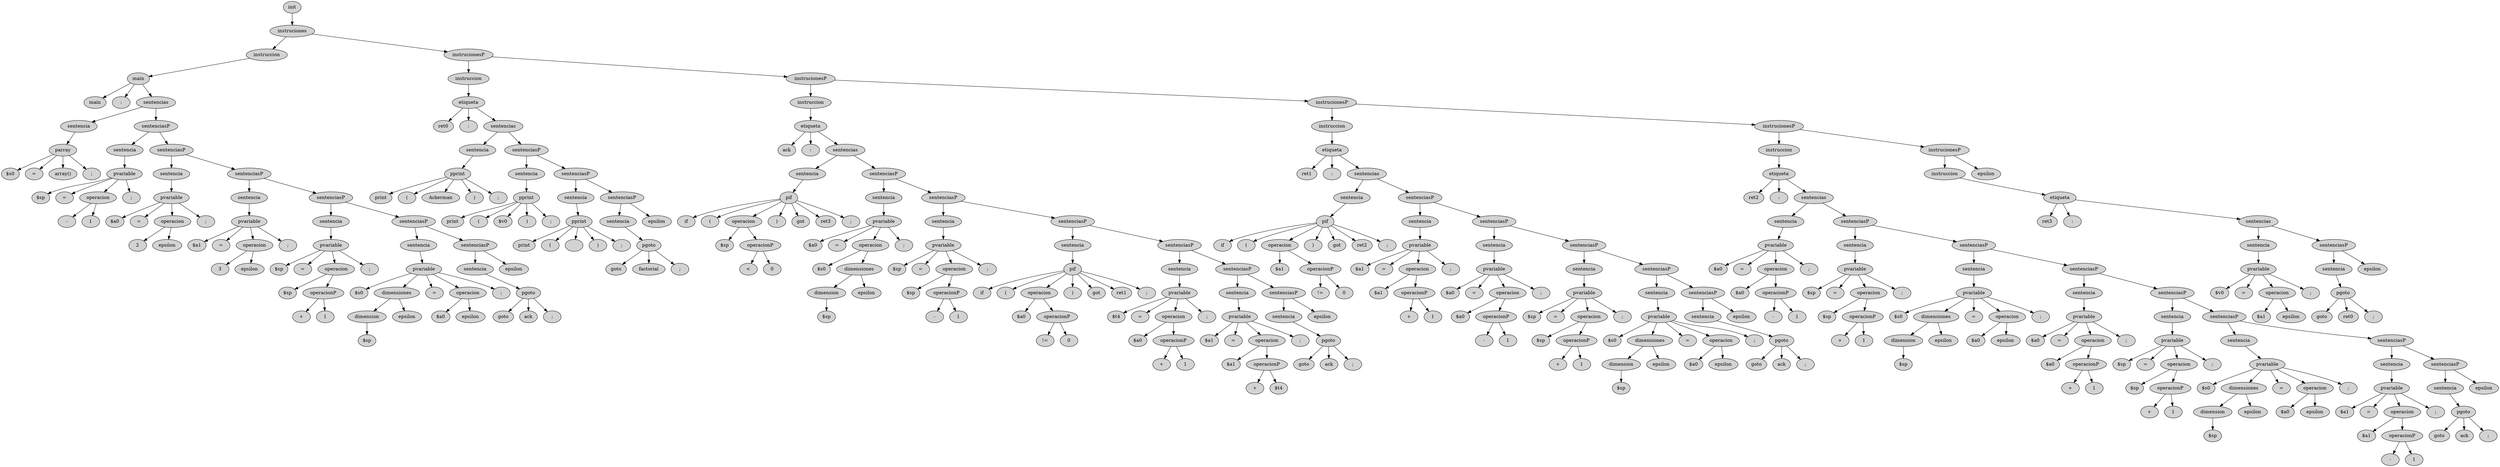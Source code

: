 digraph{ 
379[style = "filled" ; label = "init"] 
377[style = "filled" ; label = "instruciones"] 
378[style = "filled" ; label = "instruccion"] 
66[style = "filled" ; label = "main"] 
67[style = "filled" ; label = "main"] 
68[style = "filled" ; label = ":"] 
64[style = "filled" ; label = "sentencias"] 
65[style = "filled" ; label = "sentencia"] 
1[style = "filled" ; label = "parray"] 
2[style = "filled" ; label = "$s0"] 
3[style = "filled" ; label = "="] 
4[style = "filled" ; label = "array()"] 
5[style = "filled" ; label = ";"] 
62[style = "filled" ; label = "sentenciasP"] 
63[style = "filled" ; label = "sentencia"] 
9[style = "filled" ; label = "pvariable"] 
10[style = "filled" ; label = "$sp"] 
11[style = "filled" ; label = "="] 
7[style = "filled" ; label = "operacion"] 
8[style = "filled" ; label = "-"] 
6[style = "filled" ; label = "1"] 
12[style = "filled" ; label = ";"] 
60[style = "filled" ; label = "sentenciasP"] 
61[style = "filled" ; label = "sentencia"] 
16[style = "filled" ; label = "pvariable"] 
17[style = "filled" ; label = "$a0"] 
18[style = "filled" ; label = "="] 
15[style = "filled" ; label = "operacion"] 
13[style = "filled" ; label = "2"] 
14[style = "filled" ; label = "epsilon"] 
19[style = "filled" ; label = ";"] 
58[style = "filled" ; label = "sentenciasP"] 
59[style = "filled" ; label = "sentencia"] 
23[style = "filled" ; label = "pvariable"] 
24[style = "filled" ; label = "$a1"] 
25[style = "filled" ; label = "="] 
22[style = "filled" ; label = "operacion"] 
20[style = "filled" ; label = "3"] 
21[style = "filled" ; label = "epsilon"] 
26[style = "filled" ; label = ";"] 
56[style = "filled" ; label = "sentenciasP"] 
57[style = "filled" ; label = "sentencia"] 
32[style = "filled" ; label = "pvariable"] 
33[style = "filled" ; label = "$sp"] 
34[style = "filled" ; label = "="] 
31[style = "filled" ; label = "operacion"] 
27[style = "filled" ; label = "$sp"] 
29[style = "filled" ; label = "operacionP"] 
30[style = "filled" ; label = "+"] 
28[style = "filled" ; label = "1"] 
35[style = "filled" ; label = ";"] 
54[style = "filled" ; label = "sentenciasP"] 
55[style = "filled" ; label = "sentencia"] 
43[style = "filled" ; label = "pvariable"] 
44[style = "filled" ; label = "$s0"] 
38[style = "filled" ; label = "dimensiones"] 
39[style = "filled" ; label = "dimension"] 
36[style = "filled" ; label = "$sp"] 
37[style = "filled" ; label = "epsilon"] 
45[style = "filled" ; label = "="] 
42[style = "filled" ; label = "operacion"] 
40[style = "filled" ; label = "$a0"] 
41[style = "filled" ; label = "epsilon"] 
46[style = "filled" ; label = ";"] 
52[style = "filled" ; label = "sentenciasP"] 
53[style = "filled" ; label = "sentencia"] 
47[style = "filled" ; label = "pgoto"] 
48[style = "filled" ; label = "goto"] 
49[style = "filled" ; label = "ack"] 
50[style = "filled" ; label = ";"] 
51[style = "filled" ; label = "epsilon"] 
375[style = "filled" ; label = "instrucionesP"] 
376[style = "filled" ; label = "instruccion"] 
100[style = "filled" ; label = "etiqueta"] 
101[style = "filled" ; label = "ret0"] 
102[style = "filled" ; label = ":"] 
98[style = "filled" ; label = "sentencias"] 
99[style = "filled" ; label = "sentencia"] 
70[style = "filled" ; label = "pprint"] 
71[style = "filled" ; label = "print"] 
72[style = "filled" ; label = "("] 
69[style = "filled" ; label = "Ackerman\n"] 
73[style = "filled" ; label = ")"] 
74[style = "filled" ; label = ";"] 
96[style = "filled" ; label = "sentenciasP"] 
97[style = "filled" ; label = "sentencia"] 
76[style = "filled" ; label = "pprint"] 
77[style = "filled" ; label = "print"] 
78[style = "filled" ; label = "("] 
75[style = "filled" ; label = "$v0"] 
79[style = "filled" ; label = ")"] 
80[style = "filled" ; label = ";"] 
94[style = "filled" ; label = "sentenciasP"] 
95[style = "filled" ; label = "sentencia"] 
82[style = "filled" ; label = "pprint"] 
83[style = "filled" ; label = "print"] 
84[style = "filled" ; label = "("] 
81[style = "filled" ; label = "\n"] 
85[style = "filled" ; label = ")"] 
86[style = "filled" ; label = ";"] 
92[style = "filled" ; label = "sentenciasP"] 
93[style = "filled" ; label = "sentencia"] 
87[style = "filled" ; label = "pgoto"] 
88[style = "filled" ; label = "goto"] 
89[style = "filled" ; label = "factorial"] 
90[style = "filled" ; label = ";"] 
91[style = "filled" ; label = "epsilon"] 
373[style = "filled" ; label = "instrucionesP"] 
374[style = "filled" ; label = "instruccion"] 
183[style = "filled" ; label = "etiqueta"] 
184[style = "filled" ; label = "ack"] 
185[style = "filled" ; label = ":"] 
181[style = "filled" ; label = "sentencias"] 
182[style = "filled" ; label = "sentencia"] 
108[style = "filled" ; label = "pif"] 
109[style = "filled" ; label = "if"] 
110[style = "filled" ; label = "("] 
107[style = "filled" ; label = "operacion"] 
103[style = "filled" ; label = "$sp"] 
105[style = "filled" ; label = "operacionP"] 
106[style = "filled" ; label = "<"] 
104[style = "filled" ; label = "0"] 
111[style = "filled" ; label = ")"] 
112[style = "filled" ; label = "got"] 
113[style = "filled" ; label = "ret3"] 
114[style = "filled" ; label = ";"] 
179[style = "filled" ; label = "sentenciasP"] 
180[style = "filled" ; label = "sentencia"] 
121[style = "filled" ; label = "pvariable"] 
122[style = "filled" ; label = "$a0"] 
123[style = "filled" ; label = "="] 
119[style = "filled" ; label = "operacion"] 
120[style = "filled" ; label = "$s0"] 
117[style = "filled" ; label = "dimensiones"] 
118[style = "filled" ; label = "dimension"] 
115[style = "filled" ; label = "$sp"] 
116[style = "filled" ; label = "epsilon"] 
124[style = "filled" ; label = ";"] 
177[style = "filled" ; label = "sentenciasP"] 
178[style = "filled" ; label = "sentencia"] 
130[style = "filled" ; label = "pvariable"] 
131[style = "filled" ; label = "$sp"] 
132[style = "filled" ; label = "="] 
129[style = "filled" ; label = "operacion"] 
125[style = "filled" ; label = "$sp"] 
127[style = "filled" ; label = "operacionP"] 
128[style = "filled" ; label = "-"] 
126[style = "filled" ; label = "1"] 
133[style = "filled" ; label = ";"] 
175[style = "filled" ; label = "sentenciasP"] 
176[style = "filled" ; label = "sentencia"] 
139[style = "filled" ; label = "pif"] 
140[style = "filled" ; label = "if"] 
141[style = "filled" ; label = "("] 
138[style = "filled" ; label = "operacion"] 
134[style = "filled" ; label = "$a0"] 
136[style = "filled" ; label = "operacionP"] 
137[style = "filled" ; label = "!="] 
135[style = "filled" ; label = "0"] 
142[style = "filled" ; label = ")"] 
143[style = "filled" ; label = "got"] 
144[style = "filled" ; label = "ret1"] 
145[style = "filled" ; label = ";"] 
173[style = "filled" ; label = "sentenciasP"] 
174[style = "filled" ; label = "sentencia"] 
151[style = "filled" ; label = "pvariable"] 
152[style = "filled" ; label = "$t4"] 
153[style = "filled" ; label = "="] 
150[style = "filled" ; label = "operacion"] 
146[style = "filled" ; label = "$a0"] 
148[style = "filled" ; label = "operacionP"] 
149[style = "filled" ; label = "+"] 
147[style = "filled" ; label = "1"] 
154[style = "filled" ; label = ";"] 
171[style = "filled" ; label = "sentenciasP"] 
172[style = "filled" ; label = "sentencia"] 
160[style = "filled" ; label = "pvariable"] 
161[style = "filled" ; label = "$a1"] 
162[style = "filled" ; label = "="] 
159[style = "filled" ; label = "operacion"] 
155[style = "filled" ; label = "$a1"] 
157[style = "filled" ; label = "operacionP"] 
158[style = "filled" ; label = "+"] 
156[style = "filled" ; label = "$t4"] 
163[style = "filled" ; label = ";"] 
169[style = "filled" ; label = "sentenciasP"] 
170[style = "filled" ; label = "sentencia"] 
164[style = "filled" ; label = "pgoto"] 
165[style = "filled" ; label = "goto"] 
166[style = "filled" ; label = "ack"] 
167[style = "filled" ; label = ";"] 
168[style = "filled" ; label = "epsilon"] 
371[style = "filled" ; label = "instrucionesP"] 
372[style = "filled" ; label = "instruccion"] 
253[style = "filled" ; label = "etiqueta"] 
254[style = "filled" ; label = "ret1"] 
255[style = "filled" ; label = ":"] 
251[style = "filled" ; label = "sentencias"] 
252[style = "filled" ; label = "sentencia"] 
191[style = "filled" ; label = "pif"] 
192[style = "filled" ; label = "if"] 
193[style = "filled" ; label = "("] 
190[style = "filled" ; label = "operacion"] 
186[style = "filled" ; label = "$a1"] 
188[style = "filled" ; label = "operacionP"] 
189[style = "filled" ; label = "!="] 
187[style = "filled" ; label = "0"] 
194[style = "filled" ; label = ")"] 
195[style = "filled" ; label = "got"] 
196[style = "filled" ; label = "ret2"] 
197[style = "filled" ; label = ";"] 
249[style = "filled" ; label = "sentenciasP"] 
250[style = "filled" ; label = "sentencia"] 
203[style = "filled" ; label = "pvariable"] 
204[style = "filled" ; label = "$a1"] 
205[style = "filled" ; label = "="] 
202[style = "filled" ; label = "operacion"] 
198[style = "filled" ; label = "$a1"] 
200[style = "filled" ; label = "operacionP"] 
201[style = "filled" ; label = "+"] 
199[style = "filled" ; label = "1"] 
206[style = "filled" ; label = ";"] 
247[style = "filled" ; label = "sentenciasP"] 
248[style = "filled" ; label = "sentencia"] 
212[style = "filled" ; label = "pvariable"] 
213[style = "filled" ; label = "$a0"] 
214[style = "filled" ; label = "="] 
211[style = "filled" ; label = "operacion"] 
207[style = "filled" ; label = "$a0"] 
209[style = "filled" ; label = "operacionP"] 
210[style = "filled" ; label = "-"] 
208[style = "filled" ; label = "1"] 
215[style = "filled" ; label = ";"] 
245[style = "filled" ; label = "sentenciasP"] 
246[style = "filled" ; label = "sentencia"] 
221[style = "filled" ; label = "pvariable"] 
222[style = "filled" ; label = "$sp"] 
223[style = "filled" ; label = "="] 
220[style = "filled" ; label = "operacion"] 
216[style = "filled" ; label = "$sp"] 
218[style = "filled" ; label = "operacionP"] 
219[style = "filled" ; label = "+"] 
217[style = "filled" ; label = "1"] 
224[style = "filled" ; label = ";"] 
243[style = "filled" ; label = "sentenciasP"] 
244[style = "filled" ; label = "sentencia"] 
232[style = "filled" ; label = "pvariable"] 
233[style = "filled" ; label = "$s0"] 
227[style = "filled" ; label = "dimensiones"] 
228[style = "filled" ; label = "dimension"] 
225[style = "filled" ; label = "$sp"] 
226[style = "filled" ; label = "epsilon"] 
234[style = "filled" ; label = "="] 
231[style = "filled" ; label = "operacion"] 
229[style = "filled" ; label = "$a0"] 
230[style = "filled" ; label = "epsilon"] 
235[style = "filled" ; label = ";"] 
241[style = "filled" ; label = "sentenciasP"] 
242[style = "filled" ; label = "sentencia"] 
236[style = "filled" ; label = "pgoto"] 
237[style = "filled" ; label = "goto"] 
238[style = "filled" ; label = "ack"] 
239[style = "filled" ; label = ";"] 
240[style = "filled" ; label = "epsilon"] 
369[style = "filled" ; label = "instrucionesP"] 
370[style = "filled" ; label = "instruccion"] 
344[style = "filled" ; label = "etiqueta"] 
345[style = "filled" ; label = "ret2"] 
346[style = "filled" ; label = ":"] 
342[style = "filled" ; label = "sentencias"] 
343[style = "filled" ; label = "sentencia"] 
261[style = "filled" ; label = "pvariable"] 
262[style = "filled" ; label = "$a0"] 
263[style = "filled" ; label = "="] 
260[style = "filled" ; label = "operacion"] 
256[style = "filled" ; label = "$a0"] 
258[style = "filled" ; label = "operacionP"] 
259[style = "filled" ; label = "-"] 
257[style = "filled" ; label = "1"] 
264[style = "filled" ; label = ";"] 
340[style = "filled" ; label = "sentenciasP"] 
341[style = "filled" ; label = "sentencia"] 
270[style = "filled" ; label = "pvariable"] 
271[style = "filled" ; label = "$sp"] 
272[style = "filled" ; label = "="] 
269[style = "filled" ; label = "operacion"] 
265[style = "filled" ; label = "$sp"] 
267[style = "filled" ; label = "operacionP"] 
268[style = "filled" ; label = "+"] 
266[style = "filled" ; label = "1"] 
273[style = "filled" ; label = ";"] 
338[style = "filled" ; label = "sentenciasP"] 
339[style = "filled" ; label = "sentencia"] 
281[style = "filled" ; label = "pvariable"] 
282[style = "filled" ; label = "$s0"] 
276[style = "filled" ; label = "dimensiones"] 
277[style = "filled" ; label = "dimension"] 
274[style = "filled" ; label = "$sp"] 
275[style = "filled" ; label = "epsilon"] 
283[style = "filled" ; label = "="] 
280[style = "filled" ; label = "operacion"] 
278[style = "filled" ; label = "$a0"] 
279[style = "filled" ; label = "epsilon"] 
284[style = "filled" ; label = ";"] 
336[style = "filled" ; label = "sentenciasP"] 
337[style = "filled" ; label = "sentencia"] 
290[style = "filled" ; label = "pvariable"] 
291[style = "filled" ; label = "$a0"] 
292[style = "filled" ; label = "="] 
289[style = "filled" ; label = "operacion"] 
285[style = "filled" ; label = "$a0"] 
287[style = "filled" ; label = "operacionP"] 
288[style = "filled" ; label = "+"] 
286[style = "filled" ; label = "1"] 
293[style = "filled" ; label = ";"] 
334[style = "filled" ; label = "sentenciasP"] 
335[style = "filled" ; label = "sentencia"] 
299[style = "filled" ; label = "pvariable"] 
300[style = "filled" ; label = "$sp"] 
301[style = "filled" ; label = "="] 
298[style = "filled" ; label = "operacion"] 
294[style = "filled" ; label = "$sp"] 
296[style = "filled" ; label = "operacionP"] 
297[style = "filled" ; label = "+"] 
295[style = "filled" ; label = "1"] 
302[style = "filled" ; label = ";"] 
332[style = "filled" ; label = "sentenciasP"] 
333[style = "filled" ; label = "sentencia"] 
310[style = "filled" ; label = "pvariable"] 
311[style = "filled" ; label = "$s0"] 
305[style = "filled" ; label = "dimensiones"] 
306[style = "filled" ; label = "dimension"] 
303[style = "filled" ; label = "$sp"] 
304[style = "filled" ; label = "epsilon"] 
312[style = "filled" ; label = "="] 
309[style = "filled" ; label = "operacion"] 
307[style = "filled" ; label = "$a0"] 
308[style = "filled" ; label = "epsilon"] 
313[style = "filled" ; label = ";"] 
330[style = "filled" ; label = "sentenciasP"] 
331[style = "filled" ; label = "sentencia"] 
319[style = "filled" ; label = "pvariable"] 
320[style = "filled" ; label = "$a1"] 
321[style = "filled" ; label = "="] 
318[style = "filled" ; label = "operacion"] 
314[style = "filled" ; label = "$a1"] 
316[style = "filled" ; label = "operacionP"] 
317[style = "filled" ; label = "-"] 
315[style = "filled" ; label = "1"] 
322[style = "filled" ; label = ";"] 
328[style = "filled" ; label = "sentenciasP"] 
329[style = "filled" ; label = "sentencia"] 
323[style = "filled" ; label = "pgoto"] 
324[style = "filled" ; label = "goto"] 
325[style = "filled" ; label = "ack"] 
326[style = "filled" ; label = ";"] 
327[style = "filled" ; label = "epsilon"] 
367[style = "filled" ; label = "instrucionesP"] 
368[style = "filled" ; label = "instruccion"] 
363[style = "filled" ; label = "etiqueta"] 
364[style = "filled" ; label = "ret3"] 
365[style = "filled" ; label = ":"] 
361[style = "filled" ; label = "sentencias"] 
362[style = "filled" ; label = "sentencia"] 
350[style = "filled" ; label = "pvariable"] 
351[style = "filled" ; label = "$v0"] 
352[style = "filled" ; label = "="] 
349[style = "filled" ; label = "operacion"] 
347[style = "filled" ; label = "$a1"] 
348[style = "filled" ; label = "epsilon"] 
353[style = "filled" ; label = ";"] 
359[style = "filled" ; label = "sentenciasP"] 
360[style = "filled" ; label = "sentencia"] 
354[style = "filled" ; label = "pgoto"] 
355[style = "filled" ; label = "goto"] 
356[style = "filled" ; label = "ret0"] 
357[style = "filled" ; label = ";"] 
358[style = "filled" ; label = "epsilon"] 
366[style = "filled" ; label = "epsilon"] 
379->377;
377->378;
378->66;
66->67;
66->68;
66->64;
64->65;
65->1;
1->2;
1->3;
1->4;
1->5;
64->62;
62->63;
63->9;
9->10;
9->11;
9->7;
7->8;
7->6;
9->12;
62->60;
60->61;
61->16;
16->17;
16->18;
16->15;
15->13;
15->14;
16->19;
60->58;
58->59;
59->23;
23->24;
23->25;
23->22;
22->20;
22->21;
23->26;
58->56;
56->57;
57->32;
32->33;
32->34;
32->31;
31->27;
31->29;
29->30;
29->28;
32->35;
56->54;
54->55;
55->43;
43->44;
43->38;
38->39;
39->36;
38->37;
43->45;
43->42;
42->40;
42->41;
43->46;
54->52;
52->53;
53->47;
47->48;
47->49;
47->50;
52->51;
377->375;
375->376;
376->100;
100->101;
100->102;
100->98;
98->99;
99->70;
70->71;
70->72;
70->69;
70->73;
70->74;
98->96;
96->97;
97->76;
76->77;
76->78;
76->75;
76->79;
76->80;
96->94;
94->95;
95->82;
82->83;
82->84;
82->81;
82->85;
82->86;
94->92;
92->93;
93->87;
87->88;
87->89;
87->90;
92->91;
375->373;
373->374;
374->183;
183->184;
183->185;
183->181;
181->182;
182->108;
108->109;
108->110;
108->107;
107->103;
107->105;
105->106;
105->104;
108->111;
108->112;
108->113;
108->114;
181->179;
179->180;
180->121;
121->122;
121->123;
121->119;
119->120;
119->117;
117->118;
118->115;
117->116;
121->124;
179->177;
177->178;
178->130;
130->131;
130->132;
130->129;
129->125;
129->127;
127->128;
127->126;
130->133;
177->175;
175->176;
176->139;
139->140;
139->141;
139->138;
138->134;
138->136;
136->137;
136->135;
139->142;
139->143;
139->144;
139->145;
175->173;
173->174;
174->151;
151->152;
151->153;
151->150;
150->146;
150->148;
148->149;
148->147;
151->154;
173->171;
171->172;
172->160;
160->161;
160->162;
160->159;
159->155;
159->157;
157->158;
157->156;
160->163;
171->169;
169->170;
170->164;
164->165;
164->166;
164->167;
169->168;
373->371;
371->372;
372->253;
253->254;
253->255;
253->251;
251->252;
252->191;
191->192;
191->193;
191->190;
190->186;
190->188;
188->189;
188->187;
191->194;
191->195;
191->196;
191->197;
251->249;
249->250;
250->203;
203->204;
203->205;
203->202;
202->198;
202->200;
200->201;
200->199;
203->206;
249->247;
247->248;
248->212;
212->213;
212->214;
212->211;
211->207;
211->209;
209->210;
209->208;
212->215;
247->245;
245->246;
246->221;
221->222;
221->223;
221->220;
220->216;
220->218;
218->219;
218->217;
221->224;
245->243;
243->244;
244->232;
232->233;
232->227;
227->228;
228->225;
227->226;
232->234;
232->231;
231->229;
231->230;
232->235;
243->241;
241->242;
242->236;
236->237;
236->238;
236->239;
241->240;
371->369;
369->370;
370->344;
344->345;
344->346;
344->342;
342->343;
343->261;
261->262;
261->263;
261->260;
260->256;
260->258;
258->259;
258->257;
261->264;
342->340;
340->341;
341->270;
270->271;
270->272;
270->269;
269->265;
269->267;
267->268;
267->266;
270->273;
340->338;
338->339;
339->281;
281->282;
281->276;
276->277;
277->274;
276->275;
281->283;
281->280;
280->278;
280->279;
281->284;
338->336;
336->337;
337->290;
290->291;
290->292;
290->289;
289->285;
289->287;
287->288;
287->286;
290->293;
336->334;
334->335;
335->299;
299->300;
299->301;
299->298;
298->294;
298->296;
296->297;
296->295;
299->302;
334->332;
332->333;
333->310;
310->311;
310->305;
305->306;
306->303;
305->304;
310->312;
310->309;
309->307;
309->308;
310->313;
332->330;
330->331;
331->319;
319->320;
319->321;
319->318;
318->314;
318->316;
316->317;
316->315;
319->322;
330->328;
328->329;
329->323;
323->324;
323->325;
323->326;
328->327;
369->367;
367->368;
368->363;
363->364;
363->365;
363->361;
361->362;
362->350;
350->351;
350->352;
350->349;
349->347;
349->348;
350->353;
361->359;
359->360;
360->354;
354->355;
354->356;
354->357;
359->358;
367->366;

}